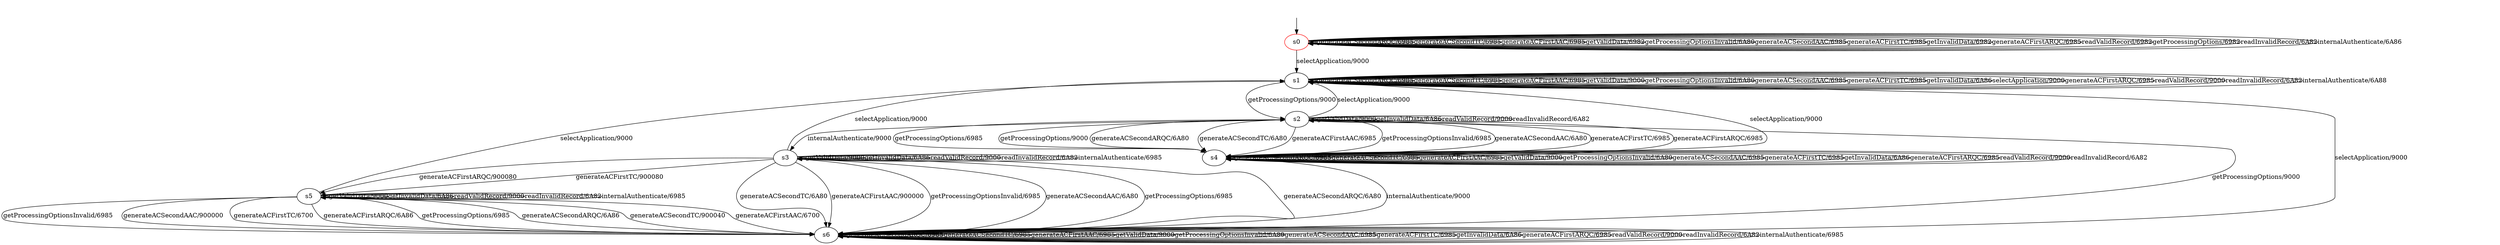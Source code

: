 digraph G {
__start0 [label="" shape="none"];
__start0 -> s0;
s0 [color="red"]
s1
s2
s3
s4
s5
s6
s0 [label="s0"];
s0 -> s0[label="generateACSecondARQC/6985"]
s0 -> s0[label="generateACSecondTC/6985"]
s0 -> s0[label="generateACFirstAAC/6985"]
s0 -> s0[label="getValidData/6982"]
s0 -> s0[label="getProcessingOptionsInvalid/6A80"]
s0 -> s0[label="generateACSecondAAC/6985"]
s0 -> s0[label="generateACFirstTC/6985"]
s0 -> s0[label="getInvalidData/6982"]
s0 -> s1[label="selectApplication/9000"]
s0 -> s0[label="generateACFirstARQC/6985"]
s0 -> s0[label="readValidRecord/6982"]
s0 -> s0[label="getProcessingOptions/6982"]
s0 -> s0[label="readInvalidRecord/6A82"]
s0 -> s0[label="internalAuthenticate/6A86"]
s1 [label="s1"];
s1 -> s1[label="generateACSecondARQC/6985"]
s1 -> s1[label="generateACSecondTC/6985"]
s1 -> s1[label="generateACFirstAAC/6985"]
s1 -> s1[label="getValidData/9000"]
s1 -> s1[label="getProcessingOptionsInvalid/6A80"]
s1 -> s1[label="generateACSecondAAC/6985"]
s1 -> s1[label="generateACFirstTC/6985"]
s1 -> s1[label="getInvalidData/6A86"]
s1 -> s1[label="selectApplication/9000"]
s1 -> s1[label="generateACFirstARQC/6985"]
s1 -> s1[label="readValidRecord/9000"]
s1 -> s2[label="getProcessingOptions/9000"]
s1 -> s1[label="readInvalidRecord/6A82"]
s1 -> s1[label="internalAuthenticate/6A88"]
s2 [label="s2"];
s2 -> s4[label="generateACSecondARQC/6A80"]
s2 -> s4[label="generateACSecondTC/6A80"]
s2 -> s4[label="generateACFirstAAC/6985"]
s2 -> s2[label="getValidData/9000"]
s2 -> s4[label="getProcessingOptionsInvalid/6985"]
s2 -> s4[label="generateACSecondAAC/6A80"]
s2 -> s4[label="generateACFirstTC/6985"]
s2 -> s2[label="getInvalidData/6A86"]
s2 -> s1[label="selectApplication/9000"]
s2 -> s4[label="generateACFirstARQC/6985"]
s2 -> s2[label="readValidRecord/9000"]
s2 -> s4[label="getProcessingOptions/6985"]
s2 -> s2[label="readInvalidRecord/6A82"]
s2 -> s3[label="internalAuthenticate/9000"]
s3 [label="s3"];
s3 -> s6[label="generateACSecondARQC/6A80"]
s3 -> s6[label="generateACSecondTC/6A80"]
s3 -> s6[label="generateACFirstAAC/900000"]
s3 -> s3[label="getValidData/9000"]
s3 -> s6[label="getProcessingOptionsInvalid/6985"]
s3 -> s6[label="generateACSecondAAC/6A80"]
s3 -> s5[label="generateACFirstTC/900080"]
s3 -> s3[label="getInvalidData/6A86"]
s3 -> s1[label="selectApplication/9000"]
s3 -> s5[label="generateACFirstARQC/900080"]
s3 -> s3[label="readValidRecord/9000"]
s3 -> s6[label="getProcessingOptions/6985"]
s3 -> s3[label="readInvalidRecord/6A82"]
s3 -> s3[label="internalAuthenticate/6985"]
s4 [label="s4"];
s4 -> s4[label="generateACSecondARQC/6985"]
s4 -> s4[label="generateACSecondTC/6985"]
s4 -> s4[label="generateACFirstAAC/6985"]
s4 -> s4[label="getValidData/9000"]
s4 -> s4[label="getProcessingOptionsInvalid/6A80"]
s4 -> s4[label="generateACSecondAAC/6985"]
s4 -> s4[label="generateACFirstTC/6985"]
s4 -> s4[label="getInvalidData/6A86"]
s4 -> s1[label="selectApplication/9000"]
s4 -> s4[label="generateACFirstARQC/6985"]
s4 -> s4[label="readValidRecord/9000"]
s4 -> s2[label="getProcessingOptions/9000"]
s4 -> s4[label="readInvalidRecord/6A82"]
s4 -> s6[label="internalAuthenticate/9000"]
s5 [label="s5"];
s5 -> s6[label="generateACSecondARQC/6A86"]
s5 -> s6[label="generateACSecondTC/900040"]
s5 -> s6[label="generateACFirstAAC/6700"]
s5 -> s5[label="getValidData/9000"]
s5 -> s6[label="getProcessingOptionsInvalid/6985"]
s5 -> s6[label="generateACSecondAAC/900000"]
s5 -> s6[label="generateACFirstTC/6700"]
s5 -> s5[label="getInvalidData/6A86"]
s5 -> s1[label="selectApplication/9000"]
s5 -> s6[label="generateACFirstARQC/6A86"]
s5 -> s5[label="readValidRecord/9000"]
s5 -> s6[label="getProcessingOptions/6985"]
s5 -> s5[label="readInvalidRecord/6A82"]
s5 -> s5[label="internalAuthenticate/6985"]
s6 [label="s6"];
s6 -> s6[label="generateACSecondARQC/6985"]
s6 -> s6[label="generateACSecondTC/6985"]
s6 -> s6[label="generateACFirstAAC/6985"]
s6 -> s6[label="getValidData/9000"]
s6 -> s6[label="getProcessingOptionsInvalid/6A80"]
s6 -> s6[label="generateACSecondAAC/6985"]
s6 -> s6[label="generateACFirstTC/6985"]
s6 -> s6[label="getInvalidData/6A86"]
s6 -> s1[label="selectApplication/9000"]
s6 -> s6[label="generateACFirstARQC/6985"]
s6 -> s6[label="readValidRecord/9000"]
s6 -> s2[label="getProcessingOptions/9000"]
s6 -> s6[label="readInvalidRecord/6A82"]
s6 -> s6[label="internalAuthenticate/6985"]
}
